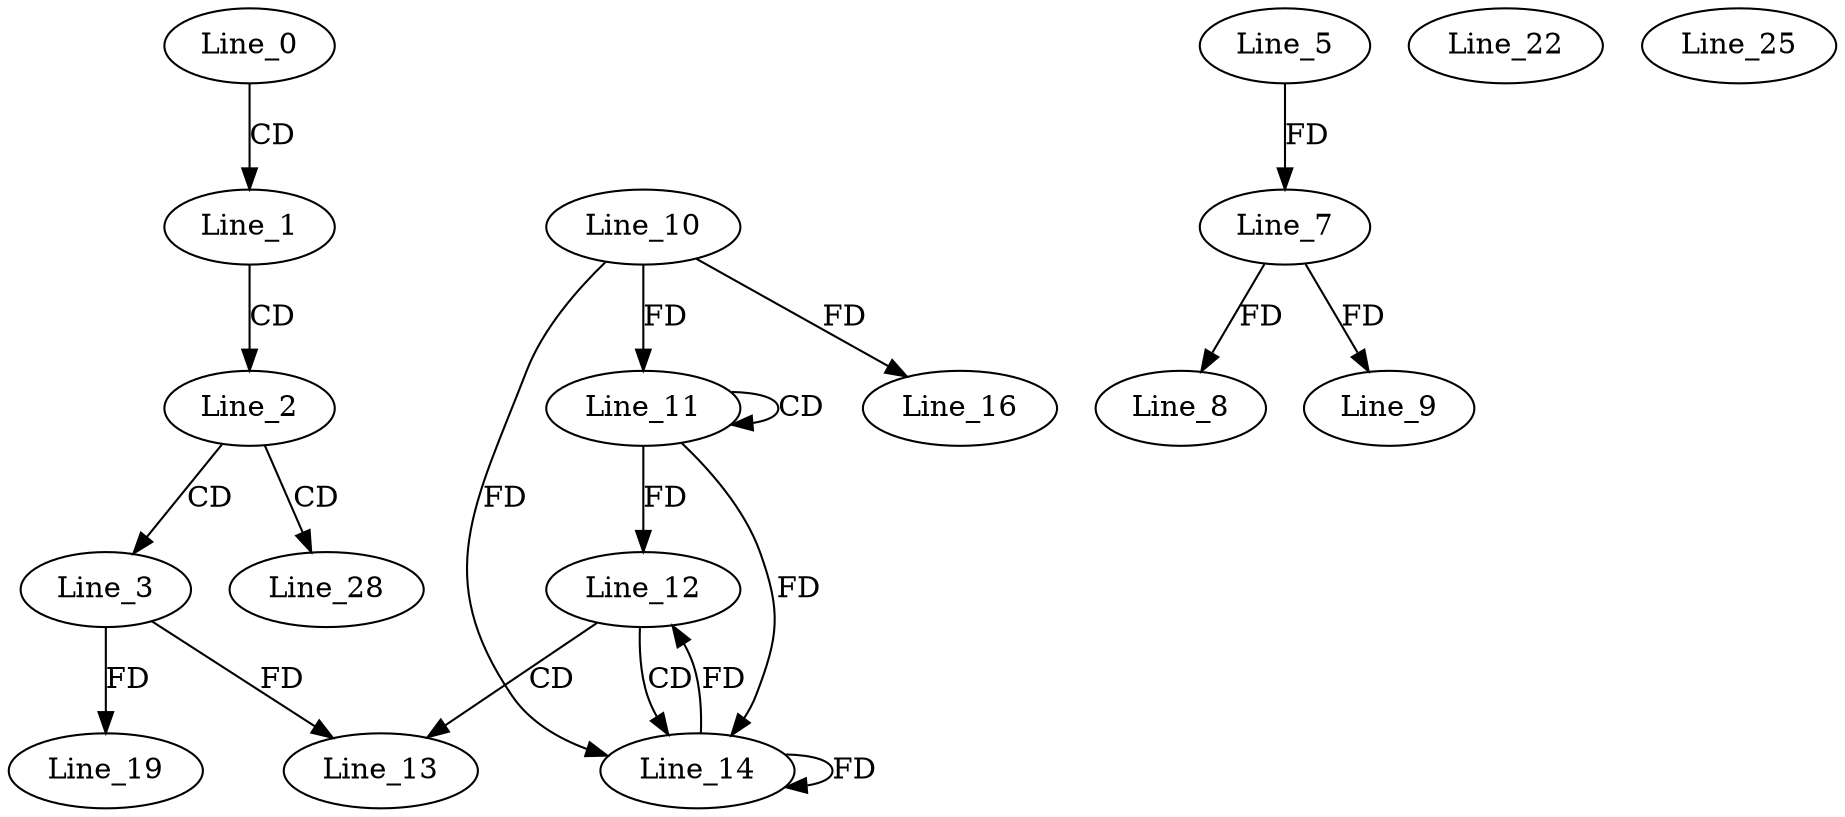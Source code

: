 digraph G {
  Line_0;
  Line_1;
  Line_2;
  Line_3;
  Line_5;
  Line_7;
  Line_7;
  Line_8;
  Line_9;
  Line_11;
  Line_11;
  Line_10;
  Line_12;
  Line_13;
  Line_14;
  Line_14;
  Line_16;
  Line_19;
  Line_22;
  Line_25;
  Line_28;
  Line_0 -> Line_1 [ label="CD" ];
  Line_1 -> Line_2 [ label="CD" ];
  Line_2 -> Line_3 [ label="CD" ];
  Line_5 -> Line_7 [ label="FD" ];
  Line_7 -> Line_8 [ label="FD" ];
  Line_7 -> Line_9 [ label="FD" ];
  Line_11 -> Line_11 [ label="CD" ];
  Line_10 -> Line_11 [ label="FD" ];
  Line_11 -> Line_12 [ label="FD" ];
  Line_12 -> Line_13 [ label="CD" ];
  Line_3 -> Line_13 [ label="FD" ];
  Line_12 -> Line_14 [ label="CD" ];
  Line_14 -> Line_14 [ label="FD" ];
  Line_11 -> Line_14 [ label="FD" ];
  Line_10 -> Line_14 [ label="FD" ];
  Line_10 -> Line_16 [ label="FD" ];
  Line_3 -> Line_19 [ label="FD" ];
  Line_2 -> Line_28 [ label="CD" ];
  Line_14 -> Line_12 [ label="FD" ];
}
